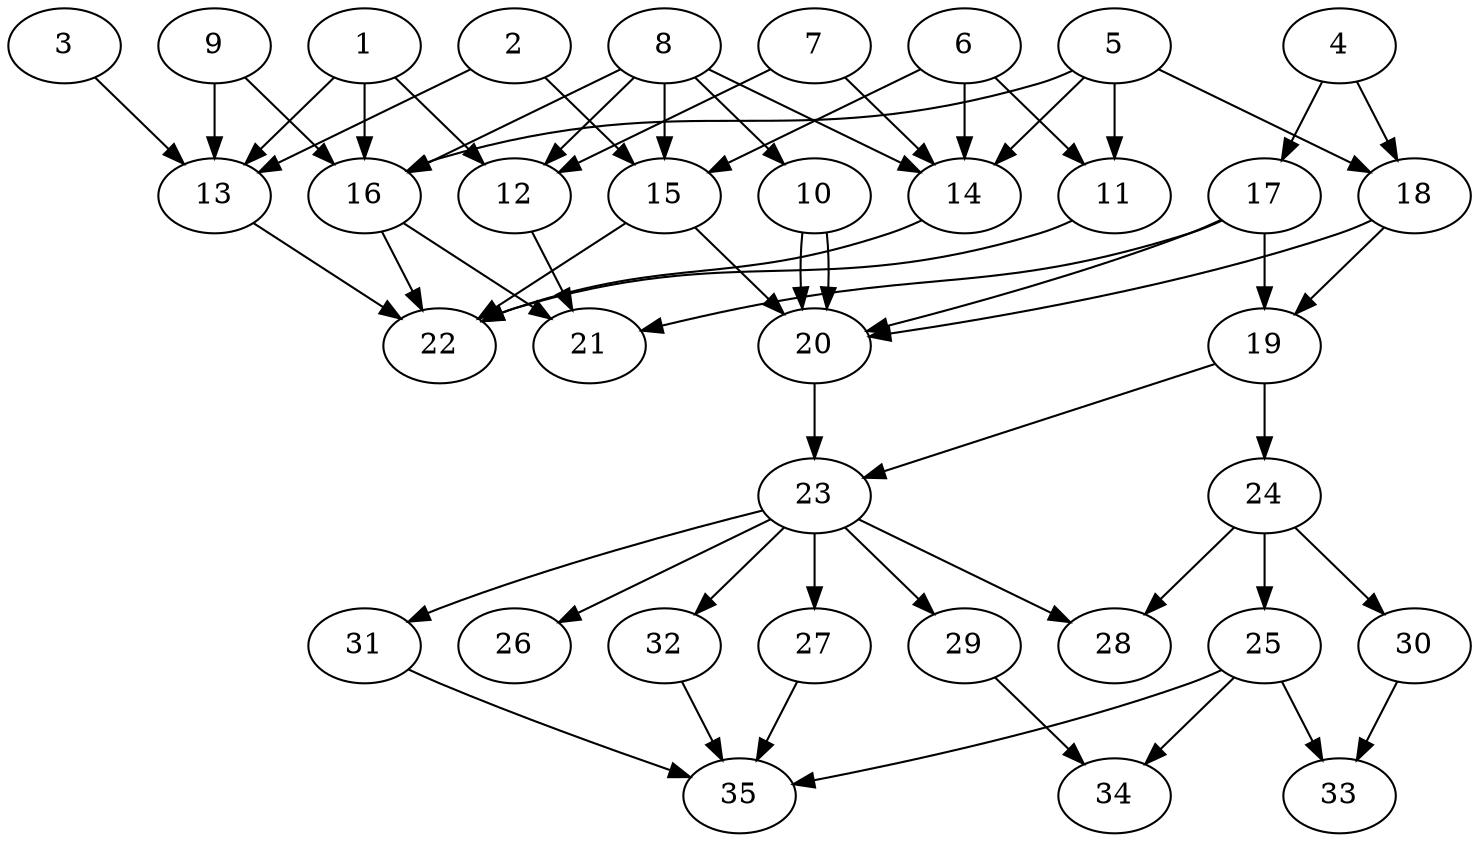 // DAG (tier=2-normal, mode=compute, n=35, ccr=0.392, fat=0.529, density=0.531, regular=0.403, jump=0.123, mindata=524288, maxdata=8388608)
// DAG automatically generated by daggen at Sun Aug 24 16:33:33 2025
// /home/ermia/Project/Environments/daggen/bin/daggen --dot --ccr 0.392 --fat 0.529 --regular 0.403 --density 0.531 --jump 0.123 --mindata 524288 --maxdata 8388608 -n 35 
digraph G {
  1 [size="20332095717851976", alpha="0.16", expect_size="10166047858925988"]
  1 -> 12 [size ="324541821747200"]
  1 -> 13 [size ="324541821747200"]
  1 -> 16 [size ="324541821747200"]
  2 [size="1300078942730990", alpha="0.03", expect_size="650039471365495"]
  2 -> 13 [size ="22699782963200"]
  2 -> 15 [size ="22699782963200"]
  3 [size="249194749820668", alpha="0.17", expect_size="124597374910334"]
  3 -> 13 [size ="8916763148288"]
  4 [size="5386014472463538", alpha="0.12", expect_size="2693007236231769"]
  4 -> 17 [size ="143083647795200"]
  4 -> 18 [size ="143083647795200"]
  5 [size="10826766019346778", alpha="0.12", expect_size="5413383009673389"]
  5 -> 11 [size ="438982198427648"]
  5 -> 14 [size ="438982198427648"]
  5 -> 16 [size ="438982198427648"]
  5 -> 18 [size ="438982198427648"]
  6 [size="246032605300624704", alpha="0.03", expect_size="123016302650312352"]
  6 -> 11 [size ="250811191918592"]
  6 -> 14 [size ="250811191918592"]
  6 -> 15 [size ="250811191918592"]
  7 [size="3324111022449648", alpha="0.15", expect_size="1662055511224824"]
  7 -> 12 [size ="139298078720000"]
  7 -> 14 [size ="139298078720000"]
  8 [size="31544931895092788", alpha="0.01", expect_size="15772465947546394"]
  8 -> 10 [size ="66378795057152"]
  8 -> 12 [size ="66378795057152"]
  8 -> 14 [size ="66378795057152"]
  8 -> 15 [size ="66378795057152"]
  8 -> 16 [size ="66378795057152"]
  9 [size="6295213457487587", alpha="0.04", expect_size="3147606728743793"]
  9 -> 13 [size ="4693459730432"]
  9 -> 16 [size ="4693459730432"]
  10 [size="153469012887012416", alpha="0.08", expect_size="76734506443506208"]
  10 -> 20 [size ="85738360143872"]
  10 -> 20 [size ="85738360143872"]
  11 [size="428458433471847552", alpha="0.08", expect_size="214229216735923776"]
  11 -> 22 [size ="513114718076928"]
  12 [size="11862111307366098", alpha="0.12", expect_size="5931055653683049"]
  12 -> 21 [size ="299578800734208"]
  13 [size="18297539342825428", alpha="0.10", expect_size="9148769671412714"]
  13 -> 22 [size ="426450826035200"]
  14 [size="15397615652574854", alpha="0.07", expect_size="7698807826287427"]
  14 -> 22 [size ="435107064184832"]
  15 [size="287186660773716819968", alpha="0.01", expect_size="143593330386858409984"]
  15 -> 20 [size ="348229984059392"]
  15 -> 22 [size ="348229984059392"]
  16 [size="203888131409653312", alpha="0.18", expect_size="101944065704826656"]
  16 -> 21 [size ="413983047680000"]
  16 -> 22 [size ="413983047680000"]
  17 [size="98171235313123328000", alpha="0.17", expect_size="49085617656561664000"]
  17 -> 19 [size ="170247009075200"]
  17 -> 20 [size ="170247009075200"]
  17 -> 21 [size ="170247009075200"]
  18 [size="240147519979681024", alpha="0.10", expect_size="120073759989840512"]
  18 -> 19 [size ="189267968000000"]
  18 -> 20 [size ="189267968000000"]
  19 [size="7120785919901331", alpha="0.05", expect_size="3560392959950665"]
  19 -> 23 [size ="187756852543488"]
  19 -> 24 [size ="187756852543488"]
  20 [size="837240765399822", alpha="0.19", expect_size="418620382699911"]
  20 -> 23 [size ="13508687167488"]
  21 [size="135915984118888792064", alpha="0.09", expect_size="67957992059444396032"]
  22 [size="105017401087069376", alpha="0.05", expect_size="52508700543534688"]
  23 [size="27605932690683796", alpha="0.15", expect_size="13802966345341898"]
  23 -> 26 [size ="478678433660928"]
  23 -> 27 [size ="478678433660928"]
  23 -> 28 [size ="478678433660928"]
  23 -> 29 [size ="478678433660928"]
  23 -> 31 [size ="478678433660928"]
  23 -> 32 [size ="478678433660928"]
  24 [size="491919464121390596096", alpha="0.09", expect_size="245959732060695298048"]
  24 -> 25 [size ="498523908866048"]
  24 -> 28 [size ="498523908866048"]
  24 -> 30 [size ="498523908866048"]
  25 [size="5461233045263624", alpha="0.19", expect_size="2730616522631812"]
  25 -> 33 [size ="115523891232768"]
  25 -> 34 [size ="115523891232768"]
  25 -> 35 [size ="115523891232768"]
  26 [size="15304603899924076", alpha="0.12", expect_size="7652301949962038"]
  27 [size="692799099795000", alpha="0.05", expect_size="346399549897500"]
  27 -> 35 [size ="22837985280000"]
  28 [size="192560591881791904", alpha="0.19", expect_size="96280295940895952"]
  29 [size="253557289576598339584", alpha="0.05", expect_size="126778644788299169792"]
  29 -> 34 [size ="320484763762688"]
  30 [size="7148336222717554", alpha="0.14", expect_size="3574168111358777"]
  30 -> 33 [size ="370184648916992"]
  31 [size="670969463877263", alpha="0.01", expect_size="335484731938631"]
  31 -> 35 [size ="11979141939200"]
  32 [size="27565502758912000000", alpha="0.15", expect_size="13782751379456000000"]
  32 -> 35 [size ="73001861120000"]
  33 [size="956618662610280960", alpha="0.18", expect_size="478309331305140480"]
  34 [size="57442396748610797568", alpha="0.11", expect_size="28721198374305398784"]
  35 [size="270030890474109312", alpha="0.19", expect_size="135015445237054656"]
}